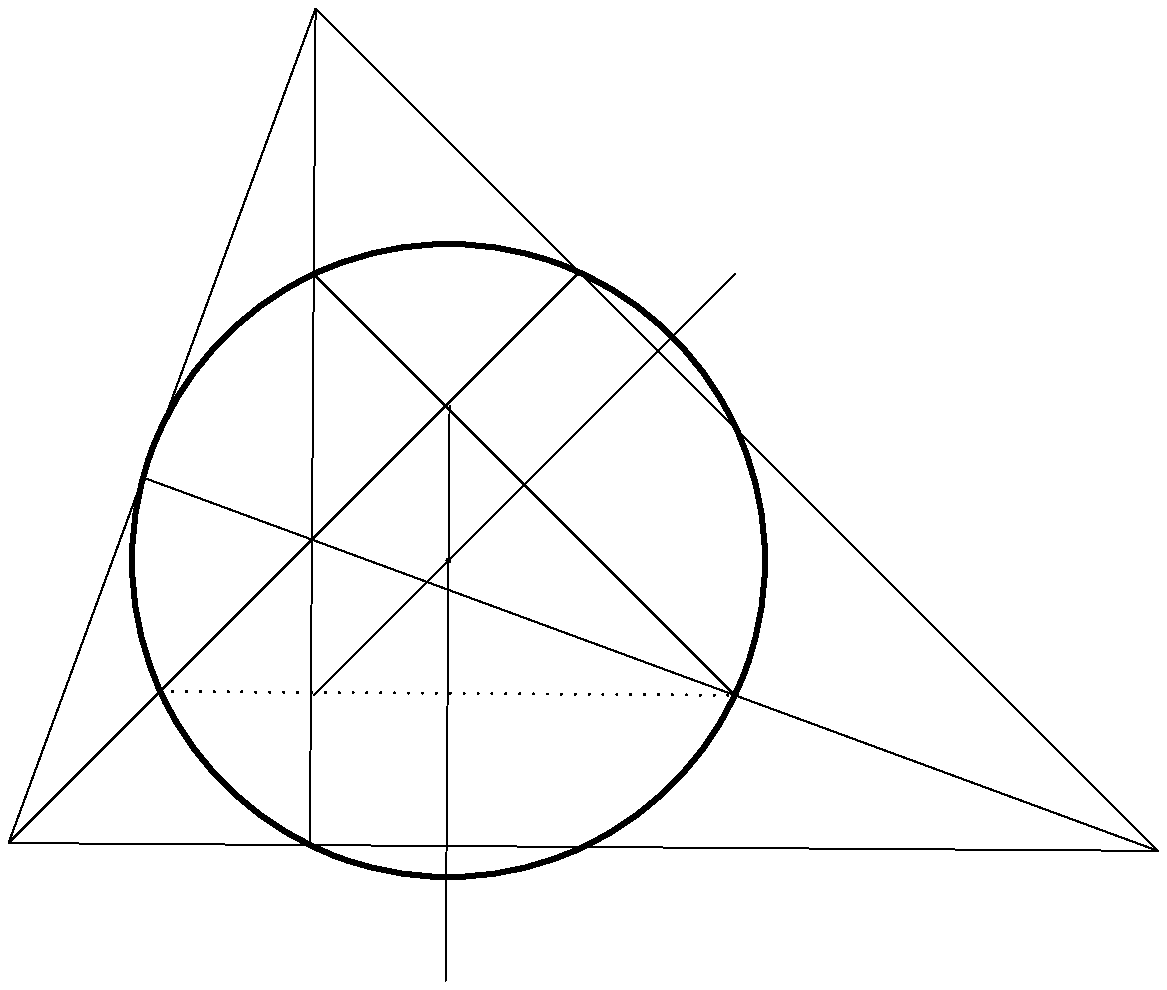 prologues:=2;
verbatimtex 
%&latex 
\documentclass[a4paper,10pt]{article}
\usepackage[dvips]{epsfig}
\usepackage{amsmath}
\pagestyle{empty}
\begin{document} 
etex 
beginfig(1);
u:=0.025cm;
color col,loc;
col=(0.,0.,0);
loc=col;
pickup pencircle scaled 0.5;
draw(232.0u,1112.0u);
pickup pencircle scaled 0.5;
draw(76.0u,688.0u);
pickup pencircle scaled 0.5;
draw(660.0u,684.0u);
pickup pencircle scaled 0.5;
path a;
loc:=(0.0,0.0,0.0);
a:= (76.0u,688.0u)--(232.0u,1112.0u);
linecap:= rounded;
draw a withcolor loc ;
pickup pencircle scaled 0.5;
path a;
loc:=(0.0,0.0,0.0);
a:= (660.0u,684.0u)--(232.0u,1112.0u);
linecap:= rounded;
draw a withcolor loc ;
pickup pencircle scaled 0.5;
path a;
loc:=(0.0,0.0,0.0);
a:= (660.0u,684.0u)--(76.0u,688.0u);
linecap:= rounded;
draw a withcolor loc ;
pickup pencircle scaled 0.5;
path a;
loc:=(0.0,0.0,0.0);
a:= (232.0u,1112.0u)--(232.0u,1112.0u);
linecap:= rounded;
draw a withcolor loc ;
pickup pencircle scaled 0.5;
path a;
loc:=(0.0,0.0,0.0);
a:= (232.0u,1112.0u)--(232.0u,1112.0u);
linecap:= rounded;
draw a withcolor loc ;
pickup pencircle scaled 0.5;
path a;
loc:=(0.0,0.0,0.0);
a:= (229.08871u,686.9514u)--(232.0u,1112.0u);
linecap:= rounded;
draw a withcolor loc ;
pickup pencircle scaled 0.5;
path a;
loc:=(0.0,0.0,0.0);
a:= (76.0u,688.0u)--(76.0u,688.0u);
linecap:= rounded;
draw a withcolor loc ;
pickup pencircle scaled 0.5;
path a;
loc:=(0.0,0.0,0.0);
a:= (366.0u,978.0u)--(76.0u,688.0u);
linecap:= rounded;
draw a withcolor loc ;
pickup pencircle scaled 0.5;
path a;
loc:=(0.0,0.0,0.0);
a:= (76.0u,688.0u)--(76.0u,688.0u);
linecap:= rounded;
draw a withcolor loc ;
pickup pencircle scaled 0.5;
path a;
loc:=(0.0,0.0,0.0);
a:= (144.33331u,873.72644u)--(660.0u,684.0u);
linecap:= rounded;
draw a withcolor loc ;
pickup pencircle scaled 0.5;
path a;
loc:=(0.0,0.0,0.0);
a:= (660.0u,684.0u)--(660.0u,684.0u);
linecap:= rounded;
draw a withcolor loc ;
pickup pencircle scaled 0.5;
path a;
loc:=(0.0,0.0,0.0);
a:= (660.0u,684.0u)--(660.0u,684.0u);
linecap:= rounded;
draw a withcolor loc ;
pickup pencircle scaled 0.5;
draw(230.15172u,842.15173u);
pickup pencircle scaled 0.5;
path a;
loc:=(0.0,0.0,0.0);
a:= (230.15172u,842.15173u)--(232.0u,1112.0u);
linecap:= rounded;
draw a withcolor loc ;
pickup pencircle scaled 0.5;
draw(231.07587u,977.07587u);
pickup pencircle scaled 0.5;
path a;
loc:=(0.0,0.0,0.0);
a:= (230.15172u,842.15173u)--(76.0u,688.0u);
linecap:= rounded;
draw a withcolor loc ;
pickup pencircle scaled 0.5;
path a;
loc:=(0.0,0.0,0.0);
a:= (230.15172u,842.15173u)--(76.0u,688.0u);
linecap:= rounded;
draw a withcolor loc ;
pickup pencircle scaled 0.5;
draw(153.07587u,765.07587u);
pickup pencircle scaled 0.5;
path a;
loc:=(0.0,0.0,0.0);
a:= (230.15172u,842.15173u)--(660.0u,684.0u);
linecap:= rounded;
draw a withcolor loc ;
pickup pencircle scaled 0.5;
draw(660.0u,684.0u);
pickup pencircle scaled 0.5;
draw(660.0u,684.0u);
pickup pencircle scaled 0.5;
draw(445.07587u,763.07587u);
pickup pencircle scaled 1.0;
path a;
loc:=(0.0,0.0,0.0);
a:= (445.07587u,763.07587u)--(153.07587u,765.07587u);
linecap:= rounded;
draw a withcolor loc  dashed withdots;
pickup pencircle scaled 0.5;
path a;
loc:=(0.0,0.0,0.0);
a:= (445.07587u,763.07587u)--(231.07587u,977.07587u);
linecap:= rounded;
draw a withcolor loc ;
pickup pencircle scaled 0.5;
path a;
loc:=(0.0,0.0,0.0);
a:= (300.07587u,910.07587u)--(298.07587u,618.07587u);
linecap:= rounded;
draw a withcolor loc ;
pickup pencircle scaled 0.5;
path a;
loc:=(0.0,0.0,0.0);
a:= (445.07587u,977.07587u)--(231.07587u,763.07587u);
linecap:= rounded;
draw a withcolor loc ;
pickup pencircle scaled 2;
draw(299.53793u,831.53796u);
pickup pencircle scaled 2;
path a;
a:= fullcircle scaled 321.67277943175174u;
loc:=(0.0,0.0,0.0);
draw a xscaled 1.0 yscaled 1.0 slanted 0.0 rotated 115.19262 shifted(299.53793u, 831.5379u) withcolor loc ;
endfig;
end 
 